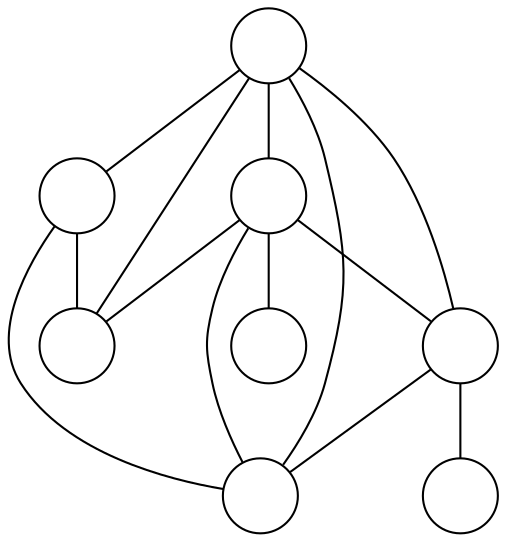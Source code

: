 graph G {
  node[label="", shape=circle]
  0;
  1;
  2;
  3;
  4;
  5;
  6;
  7;
  4 -- 0;
  4 -- 1;
  5 -- 0;
  5 -- 2;
  6 -- 0;
  6 -- 2;
  6 -- 3;
  6 -- 4;
  7 -- 0;
  7 -- 2;
  7 -- 4;
  7 -- 5;
  7 -- 6;
}
